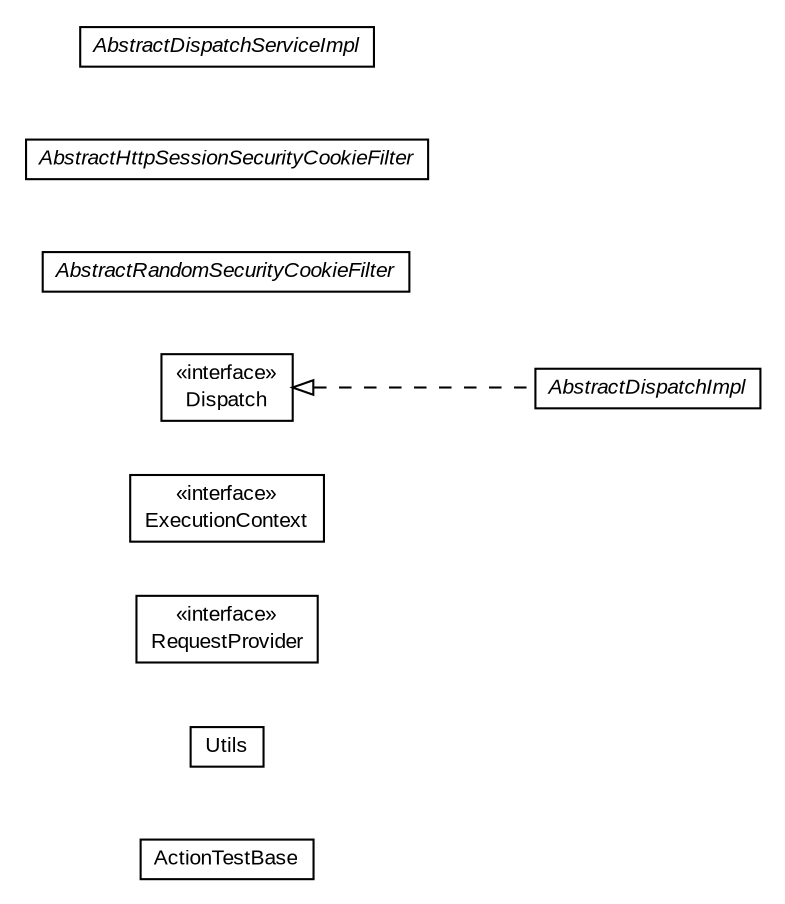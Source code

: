 #!/usr/local/bin/dot
#
# Class diagram 
# Generated by UMLGraph version R5_6-24-gf6e263 (http://www.umlgraph.org/)
#

digraph G {
	edge [fontname="arial",fontsize=10,labelfontname="arial",labelfontsize=10];
	node [fontname="arial",fontsize=10,shape=plaintext];
	nodesep=0.25;
	ranksep=0.5;
	rankdir=LR;
	// com.gwtplatform.dispatch.rpc.server.ActionTestBase
	c8872 [label=<<table title="com.gwtplatform.dispatch.rpc.server.ActionTestBase" border="0" cellborder="1" cellspacing="0" cellpadding="2" port="p" href="./ActionTestBase.html">
		<tr><td><table border="0" cellspacing="0" cellpadding="1">
<tr><td align="center" balign="center"> ActionTestBase </td></tr>
		</table></td></tr>
		</table>>, URL="./ActionTestBase.html", fontname="arial", fontcolor="black", fontsize=10.0];
	// com.gwtplatform.dispatch.rpc.server.Utils
	c8873 [label=<<table title="com.gwtplatform.dispatch.rpc.server.Utils" border="0" cellborder="1" cellspacing="0" cellpadding="2" port="p" href="./Utils.html">
		<tr><td><table border="0" cellspacing="0" cellpadding="1">
<tr><td align="center" balign="center"> Utils </td></tr>
		</table></td></tr>
		</table>>, URL="./Utils.html", fontname="arial", fontcolor="black", fontsize=10.0];
	// com.gwtplatform.dispatch.rpc.server.RequestProvider
	c8874 [label=<<table title="com.gwtplatform.dispatch.rpc.server.RequestProvider" border="0" cellborder="1" cellspacing="0" cellpadding="2" port="p" href="./RequestProvider.html">
		<tr><td><table border="0" cellspacing="0" cellpadding="1">
<tr><td align="center" balign="center"> &#171;interface&#187; </td></tr>
<tr><td align="center" balign="center"> RequestProvider </td></tr>
		</table></td></tr>
		</table>>, URL="./RequestProvider.html", fontname="arial", fontcolor="black", fontsize=10.0];
	// com.gwtplatform.dispatch.rpc.server.ExecutionContext
	c8875 [label=<<table title="com.gwtplatform.dispatch.rpc.server.ExecutionContext" border="0" cellborder="1" cellspacing="0" cellpadding="2" port="p" href="./ExecutionContext.html">
		<tr><td><table border="0" cellspacing="0" cellpadding="1">
<tr><td align="center" balign="center"> &#171;interface&#187; </td></tr>
<tr><td align="center" balign="center"> ExecutionContext </td></tr>
		</table></td></tr>
		</table>>, URL="./ExecutionContext.html", fontname="arial", fontcolor="black", fontsize=10.0];
	// com.gwtplatform.dispatch.rpc.server.Dispatch
	c8876 [label=<<table title="com.gwtplatform.dispatch.rpc.server.Dispatch" border="0" cellborder="1" cellspacing="0" cellpadding="2" port="p" href="./Dispatch.html">
		<tr><td><table border="0" cellspacing="0" cellpadding="1">
<tr><td align="center" balign="center"> &#171;interface&#187; </td></tr>
<tr><td align="center" balign="center"> Dispatch </td></tr>
		</table></td></tr>
		</table>>, URL="./Dispatch.html", fontname="arial", fontcolor="black", fontsize=10.0];
	// com.gwtplatform.dispatch.rpc.server.AbstractRandomSecurityCookieFilter
	c8877 [label=<<table title="com.gwtplatform.dispatch.rpc.server.AbstractRandomSecurityCookieFilter" border="0" cellborder="1" cellspacing="0" cellpadding="2" port="p" href="./AbstractRandomSecurityCookieFilter.html">
		<tr><td><table border="0" cellspacing="0" cellpadding="1">
<tr><td align="center" balign="center"><font face="arial italic"> AbstractRandomSecurityCookieFilter </font></td></tr>
		</table></td></tr>
		</table>>, URL="./AbstractRandomSecurityCookieFilter.html", fontname="arial", fontcolor="black", fontsize=10.0];
	// com.gwtplatform.dispatch.rpc.server.AbstractHttpSessionSecurityCookieFilter
	c8878 [label=<<table title="com.gwtplatform.dispatch.rpc.server.AbstractHttpSessionSecurityCookieFilter" border="0" cellborder="1" cellspacing="0" cellpadding="2" port="p" href="./AbstractHttpSessionSecurityCookieFilter.html">
		<tr><td><table border="0" cellspacing="0" cellpadding="1">
<tr><td align="center" balign="center"><font face="arial italic"> AbstractHttpSessionSecurityCookieFilter </font></td></tr>
		</table></td></tr>
		</table>>, URL="./AbstractHttpSessionSecurityCookieFilter.html", fontname="arial", fontcolor="black", fontsize=10.0];
	// com.gwtplatform.dispatch.rpc.server.AbstractDispatchServiceImpl
	c8879 [label=<<table title="com.gwtplatform.dispatch.rpc.server.AbstractDispatchServiceImpl" border="0" cellborder="1" cellspacing="0" cellpadding="2" port="p" href="./AbstractDispatchServiceImpl.html">
		<tr><td><table border="0" cellspacing="0" cellpadding="1">
<tr><td align="center" balign="center"><font face="arial italic"> AbstractDispatchServiceImpl </font></td></tr>
		</table></td></tr>
		</table>>, URL="./AbstractDispatchServiceImpl.html", fontname="arial", fontcolor="black", fontsize=10.0];
	// com.gwtplatform.dispatch.rpc.server.AbstractDispatchImpl
	c8880 [label=<<table title="com.gwtplatform.dispatch.rpc.server.AbstractDispatchImpl" border="0" cellborder="1" cellspacing="0" cellpadding="2" port="p" href="./AbstractDispatchImpl.html">
		<tr><td><table border="0" cellspacing="0" cellpadding="1">
<tr><td align="center" balign="center"><font face="arial italic"> AbstractDispatchImpl </font></td></tr>
		</table></td></tr>
		</table>>, URL="./AbstractDispatchImpl.html", fontname="arial", fontcolor="black", fontsize=10.0];
	//com.gwtplatform.dispatch.rpc.server.AbstractDispatchImpl implements com.gwtplatform.dispatch.rpc.server.Dispatch
	c8876:p -> c8880:p [dir=back,arrowtail=empty,style=dashed];
}

